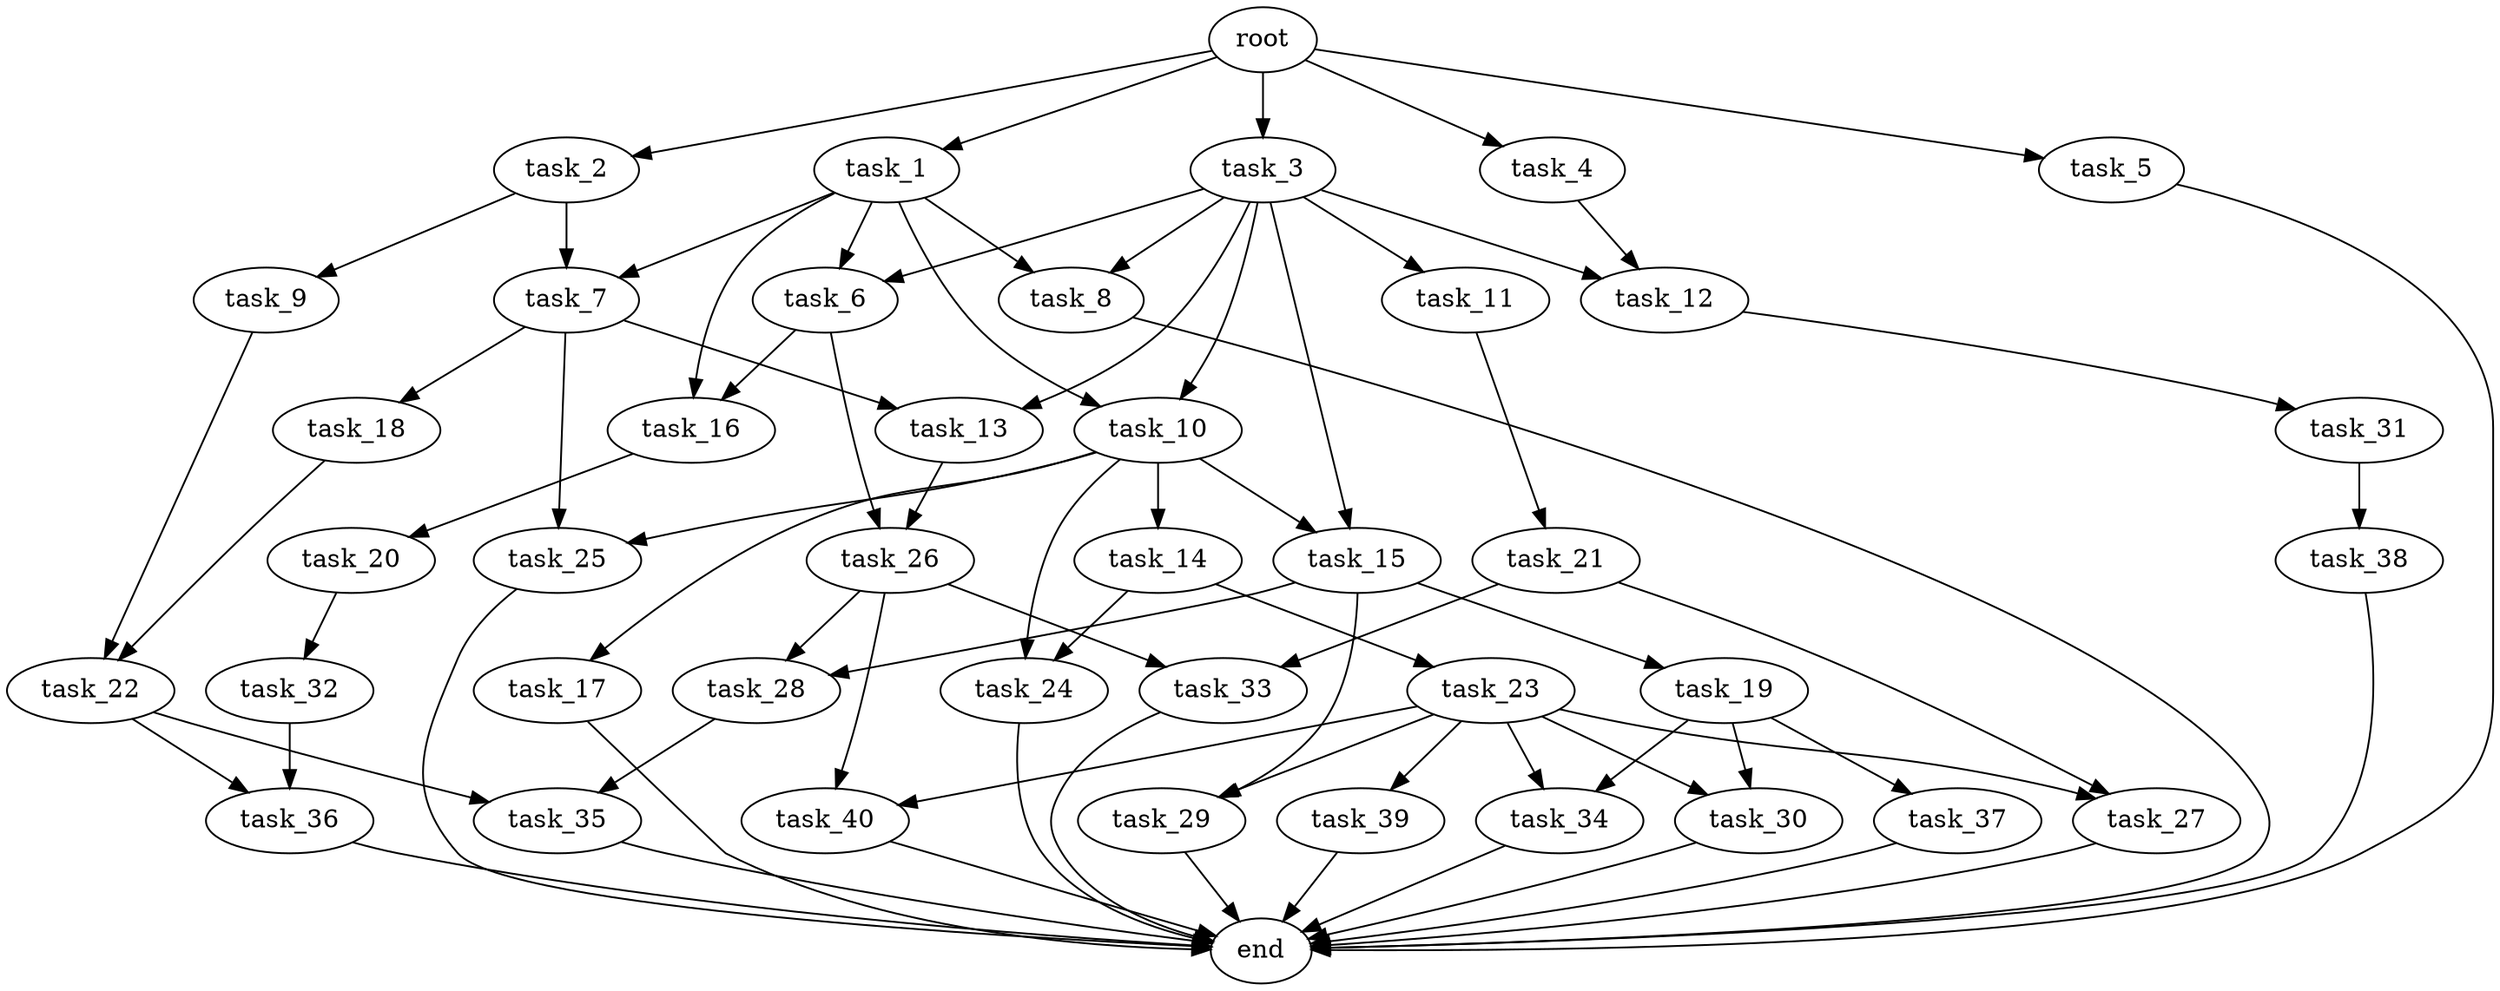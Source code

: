 digraph G {
  root [size="0.000000e+00"];
  task_1 [size="9.600390e+09"];
  task_2 [size="2.750096e+09"];
  task_3 [size="8.834321e+09"];
  task_4 [size="3.336102e+09"];
  task_5 [size="5.035058e+09"];
  task_6 [size="7.844095e+09"];
  task_7 [size="7.352674e+09"];
  task_8 [size="5.304518e+09"];
  task_9 [size="8.295594e+09"];
  task_10 [size="5.415317e+09"];
  task_11 [size="9.726633e+09"];
  task_12 [size="3.207069e+09"];
  task_13 [size="4.372994e+09"];
  task_14 [size="7.937553e+09"];
  task_15 [size="1.350622e+09"];
  task_16 [size="7.885573e+09"];
  task_17 [size="1.808766e+08"];
  task_18 [size="5.079646e+09"];
  task_19 [size="3.979588e+09"];
  task_20 [size="1.254168e+09"];
  task_21 [size="5.845426e+09"];
  task_22 [size="1.683649e+09"];
  task_23 [size="3.052131e+09"];
  task_24 [size="2.167848e+09"];
  task_25 [size="7.801614e+09"];
  task_26 [size="8.749084e+09"];
  task_27 [size="7.371401e+09"];
  task_28 [size="8.024508e+08"];
  task_29 [size="5.856437e+09"];
  task_30 [size="1.688561e+09"];
  task_31 [size="1.591081e+09"];
  task_32 [size="1.836485e+09"];
  task_33 [size="3.504280e+09"];
  task_34 [size="7.550065e+09"];
  task_35 [size="5.333303e+09"];
  task_36 [size="3.527335e+09"];
  task_37 [size="7.958348e+09"];
  task_38 [size="9.338328e+09"];
  task_39 [size="4.057944e+09"];
  task_40 [size="7.569573e+09"];
  end [size="0.000000e+00"];

  root -> task_1 [size="1.000000e-12"];
  root -> task_2 [size="1.000000e-12"];
  root -> task_3 [size="1.000000e-12"];
  root -> task_4 [size="1.000000e-12"];
  root -> task_5 [size="1.000000e-12"];
  task_1 -> task_6 [size="3.922048e+08"];
  task_1 -> task_7 [size="3.676337e+08"];
  task_1 -> task_8 [size="2.652259e+08"];
  task_1 -> task_10 [size="2.707659e+08"];
  task_1 -> task_16 [size="3.942786e+08"];
  task_2 -> task_7 [size="3.676337e+08"];
  task_2 -> task_9 [size="8.295594e+08"];
  task_3 -> task_6 [size="3.922048e+08"];
  task_3 -> task_8 [size="2.652259e+08"];
  task_3 -> task_10 [size="2.707659e+08"];
  task_3 -> task_11 [size="9.726633e+08"];
  task_3 -> task_12 [size="1.603535e+08"];
  task_3 -> task_13 [size="2.186497e+08"];
  task_3 -> task_15 [size="6.753109e+07"];
  task_4 -> task_12 [size="1.603535e+08"];
  task_5 -> end [size="1.000000e-12"];
  task_6 -> task_16 [size="3.942786e+08"];
  task_6 -> task_26 [size="4.374542e+08"];
  task_7 -> task_13 [size="2.186497e+08"];
  task_7 -> task_18 [size="5.079646e+08"];
  task_7 -> task_25 [size="3.900807e+08"];
  task_8 -> end [size="1.000000e-12"];
  task_9 -> task_22 [size="8.418246e+07"];
  task_10 -> task_14 [size="7.937553e+08"];
  task_10 -> task_15 [size="6.753109e+07"];
  task_10 -> task_17 [size="1.808766e+07"];
  task_10 -> task_24 [size="1.083924e+08"];
  task_10 -> task_25 [size="3.900807e+08"];
  task_11 -> task_21 [size="5.845426e+08"];
  task_12 -> task_31 [size="1.591081e+08"];
  task_13 -> task_26 [size="4.374542e+08"];
  task_14 -> task_23 [size="3.052131e+08"];
  task_14 -> task_24 [size="1.083924e+08"];
  task_15 -> task_19 [size="3.979588e+08"];
  task_15 -> task_28 [size="4.012254e+07"];
  task_15 -> task_29 [size="2.928218e+08"];
  task_16 -> task_20 [size="1.254168e+08"];
  task_17 -> end [size="1.000000e-12"];
  task_18 -> task_22 [size="8.418246e+07"];
  task_19 -> task_30 [size="8.442806e+07"];
  task_19 -> task_34 [size="3.775032e+08"];
  task_19 -> task_37 [size="7.958348e+08"];
  task_20 -> task_32 [size="1.836485e+08"];
  task_21 -> task_27 [size="3.685701e+08"];
  task_21 -> task_33 [size="1.752140e+08"];
  task_22 -> task_35 [size="2.666652e+08"];
  task_22 -> task_36 [size="1.763667e+08"];
  task_23 -> task_27 [size="3.685701e+08"];
  task_23 -> task_29 [size="2.928218e+08"];
  task_23 -> task_30 [size="8.442806e+07"];
  task_23 -> task_34 [size="3.775032e+08"];
  task_23 -> task_39 [size="4.057944e+08"];
  task_23 -> task_40 [size="3.784786e+08"];
  task_24 -> end [size="1.000000e-12"];
  task_25 -> end [size="1.000000e-12"];
  task_26 -> task_28 [size="4.012254e+07"];
  task_26 -> task_33 [size="1.752140e+08"];
  task_26 -> task_40 [size="3.784786e+08"];
  task_27 -> end [size="1.000000e-12"];
  task_28 -> task_35 [size="2.666652e+08"];
  task_29 -> end [size="1.000000e-12"];
  task_30 -> end [size="1.000000e-12"];
  task_31 -> task_38 [size="9.338328e+08"];
  task_32 -> task_36 [size="1.763667e+08"];
  task_33 -> end [size="1.000000e-12"];
  task_34 -> end [size="1.000000e-12"];
  task_35 -> end [size="1.000000e-12"];
  task_36 -> end [size="1.000000e-12"];
  task_37 -> end [size="1.000000e-12"];
  task_38 -> end [size="1.000000e-12"];
  task_39 -> end [size="1.000000e-12"];
  task_40 -> end [size="1.000000e-12"];
}
